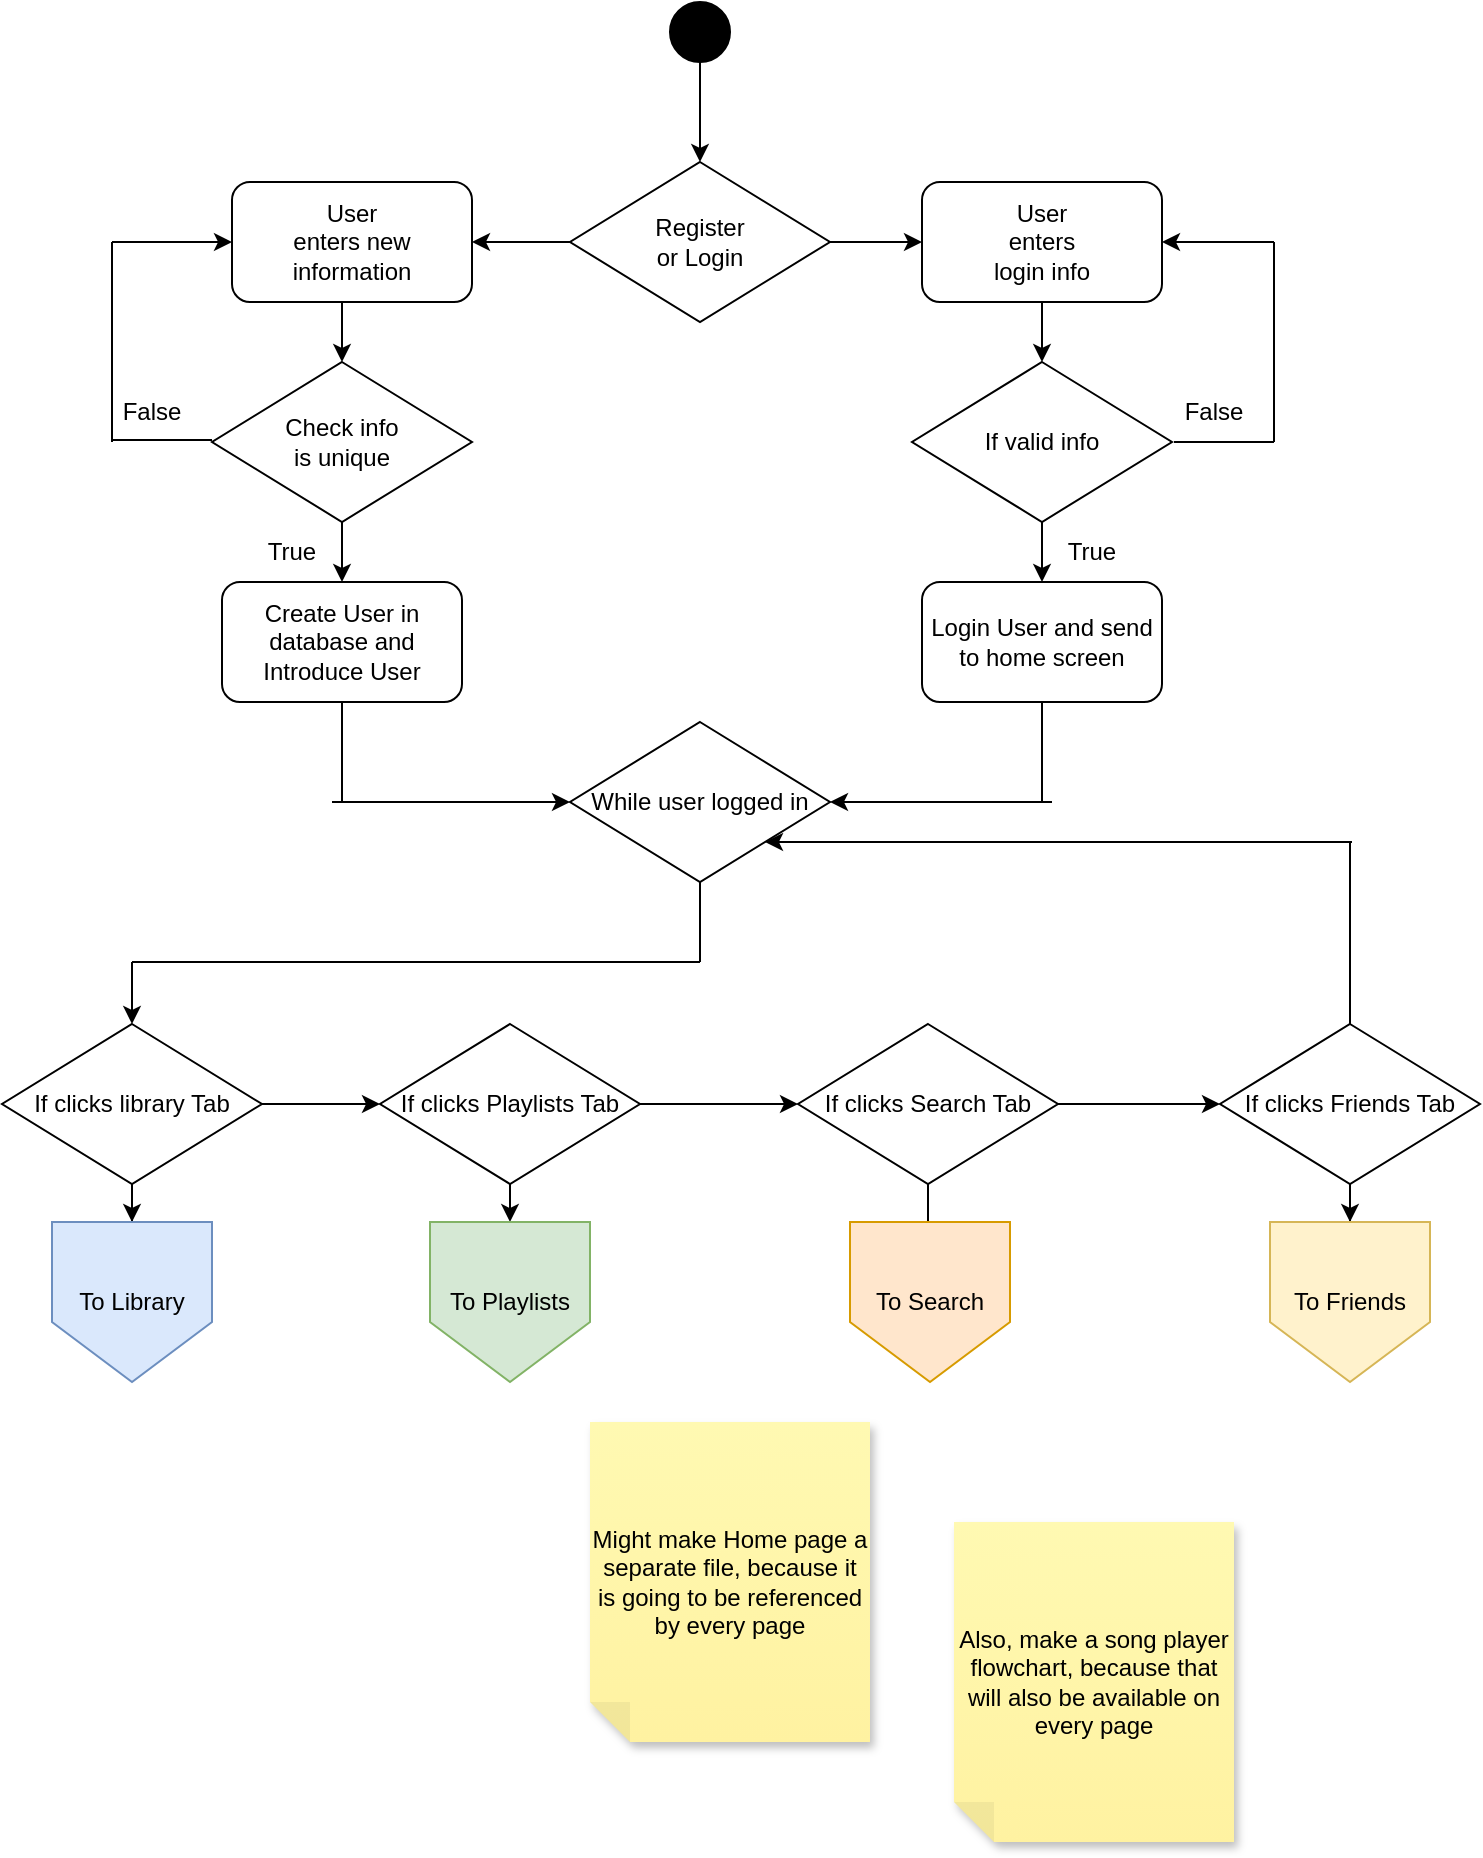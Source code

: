 <mxfile version="28.2.0">
  <diagram name="Page-1" id="OTZF2SW87jd2BYN3wRyS">
    <mxGraphModel dx="1158" dy="640" grid="1" gridSize="10" guides="1" tooltips="1" connect="1" arrows="1" fold="1" page="1" pageScale="1" pageWidth="827" pageHeight="1169" math="0" shadow="0">
      <root>
        <mxCell id="0" />
        <mxCell id="1" parent="0" />
        <mxCell id="JsTClda8z1s7_HaM9YSm-8" style="edgeStyle=orthogonalEdgeStyle;rounded=0;orthogonalLoop=1;jettySize=auto;html=1;entryX=0.5;entryY=0;entryDx=0;entryDy=0;" parent="1" source="JxnngDnGUZKltAQL_AIo-1" target="JsTClda8z1s7_HaM9YSm-6" edge="1">
          <mxGeometry relative="1" as="geometry" />
        </mxCell>
        <mxCell id="JxnngDnGUZKltAQL_AIo-1" value="" style="ellipse;whiteSpace=wrap;html=1;aspect=fixed;fillColor=#000000;" parent="1" vertex="1">
          <mxGeometry x="399" y="20" width="30" height="30" as="geometry" />
        </mxCell>
        <mxCell id="JxnngDnGUZKltAQL_AIo-6" style="edgeStyle=orthogonalEdgeStyle;rounded=0;orthogonalLoop=1;jettySize=auto;html=1;exitX=0.5;exitY=1;exitDx=0;exitDy=0;entryX=0.5;entryY=0;entryDx=0;entryDy=0;" parent="1" source="JxnngDnGUZKltAQL_AIo-2" target="JxnngDnGUZKltAQL_AIo-5" edge="1">
          <mxGeometry relative="1" as="geometry" />
        </mxCell>
        <mxCell id="JxnngDnGUZKltAQL_AIo-2" value="" style="rounded=1;whiteSpace=wrap;html=1;" parent="1" vertex="1">
          <mxGeometry x="525" y="110" width="120" height="60" as="geometry" />
        </mxCell>
        <mxCell id="JxnngDnGUZKltAQL_AIo-4" value="User enters login info" style="text;html=1;align=center;verticalAlign=middle;whiteSpace=wrap;rounded=0;" parent="1" vertex="1">
          <mxGeometry x="555" y="125" width="60" height="30" as="geometry" />
        </mxCell>
        <mxCell id="JsTClda8z1s7_HaM9YSm-28" style="edgeStyle=orthogonalEdgeStyle;rounded=0;orthogonalLoop=1;jettySize=auto;html=1;exitX=0.5;exitY=1;exitDx=0;exitDy=0;entryX=0.5;entryY=0;entryDx=0;entryDy=0;" parent="1" source="JxnngDnGUZKltAQL_AIo-5" target="JsTClda8z1s7_HaM9YSm-27" edge="1">
          <mxGeometry relative="1" as="geometry" />
        </mxCell>
        <mxCell id="JxnngDnGUZKltAQL_AIo-5" value="" style="rhombus;whiteSpace=wrap;html=1;" parent="1" vertex="1">
          <mxGeometry x="520" y="200" width="130" height="80" as="geometry" />
        </mxCell>
        <mxCell id="JxnngDnGUZKltAQL_AIo-7" value="If valid info" style="text;html=1;align=center;verticalAlign=middle;whiteSpace=wrap;rounded=0;" parent="1" vertex="1">
          <mxGeometry x="555" y="225" width="60" height="30" as="geometry" />
        </mxCell>
        <mxCell id="JsTClda8z1s7_HaM9YSm-1" value="" style="endArrow=none;html=1;rounded=0;" parent="1" edge="1">
          <mxGeometry width="50" height="50" relative="1" as="geometry">
            <mxPoint x="651" y="240" as="sourcePoint" />
            <mxPoint x="701" y="240" as="targetPoint" />
          </mxGeometry>
        </mxCell>
        <mxCell id="JsTClda8z1s7_HaM9YSm-2" value="" style="endArrow=none;html=1;rounded=0;exitX=1;exitY=1;exitDx=0;exitDy=0;" parent="1" source="JsTClda8z1s7_HaM9YSm-4" edge="1">
          <mxGeometry width="50" height="50" relative="1" as="geometry">
            <mxPoint x="701" y="250" as="sourcePoint" />
            <mxPoint x="701" y="140" as="targetPoint" />
          </mxGeometry>
        </mxCell>
        <mxCell id="JsTClda8z1s7_HaM9YSm-3" value="" style="endArrow=classic;html=1;rounded=0;entryX=1;entryY=0.5;entryDx=0;entryDy=0;" parent="1" target="JxnngDnGUZKltAQL_AIo-2" edge="1">
          <mxGeometry width="50" height="50" relative="1" as="geometry">
            <mxPoint x="701" y="140" as="sourcePoint" />
            <mxPoint x="751" y="120" as="targetPoint" />
          </mxGeometry>
        </mxCell>
        <mxCell id="JsTClda8z1s7_HaM9YSm-4" value="False" style="text;html=1;align=center;verticalAlign=middle;whiteSpace=wrap;rounded=0;" parent="1" vertex="1">
          <mxGeometry x="641" y="210" width="60" height="30" as="geometry" />
        </mxCell>
        <mxCell id="JsTClda8z1s7_HaM9YSm-5" value="True" style="text;html=1;align=center;verticalAlign=middle;whiteSpace=wrap;rounded=0;" parent="1" vertex="1">
          <mxGeometry x="580" y="280" width="60" height="30" as="geometry" />
        </mxCell>
        <mxCell id="JsTClda8z1s7_HaM9YSm-10" style="edgeStyle=orthogonalEdgeStyle;rounded=0;orthogonalLoop=1;jettySize=auto;html=1;exitX=1;exitY=0.5;exitDx=0;exitDy=0;entryX=0;entryY=0.5;entryDx=0;entryDy=0;" parent="1" source="JsTClda8z1s7_HaM9YSm-6" target="JxnngDnGUZKltAQL_AIo-2" edge="1">
          <mxGeometry relative="1" as="geometry" />
        </mxCell>
        <mxCell id="JsTClda8z1s7_HaM9YSm-24" style="edgeStyle=orthogonalEdgeStyle;rounded=0;orthogonalLoop=1;jettySize=auto;html=1;exitX=0;exitY=0.5;exitDx=0;exitDy=0;entryX=1;entryY=0.5;entryDx=0;entryDy=0;" parent="1" source="JsTClda8z1s7_HaM9YSm-6" target="JsTClda8z1s7_HaM9YSm-12" edge="1">
          <mxGeometry relative="1" as="geometry" />
        </mxCell>
        <mxCell id="JsTClda8z1s7_HaM9YSm-6" value="" style="rhombus;whiteSpace=wrap;html=1;" parent="1" vertex="1">
          <mxGeometry x="349" y="100" width="130" height="80" as="geometry" />
        </mxCell>
        <mxCell id="JsTClda8z1s7_HaM9YSm-9" value="Register or Login" style="text;html=1;align=center;verticalAlign=middle;whiteSpace=wrap;rounded=0;" parent="1" vertex="1">
          <mxGeometry x="384" y="125" width="60" height="30" as="geometry" />
        </mxCell>
        <mxCell id="JsTClda8z1s7_HaM9YSm-20" style="edgeStyle=orthogonalEdgeStyle;rounded=0;orthogonalLoop=1;jettySize=auto;html=1;exitX=0.5;exitY=1;exitDx=0;exitDy=0;entryX=0.5;entryY=0;entryDx=0;entryDy=0;" parent="1" source="JsTClda8z1s7_HaM9YSm-12" target="JsTClda8z1s7_HaM9YSm-15" edge="1">
          <mxGeometry relative="1" as="geometry" />
        </mxCell>
        <mxCell id="JsTClda8z1s7_HaM9YSm-12" value="" style="rounded=1;whiteSpace=wrap;html=1;" parent="1" vertex="1">
          <mxGeometry x="180" y="110" width="120" height="60" as="geometry" />
        </mxCell>
        <mxCell id="JsTClda8z1s7_HaM9YSm-14" value="User enters new information" style="text;html=1;align=center;verticalAlign=middle;whiteSpace=wrap;rounded=0;" parent="1" vertex="1">
          <mxGeometry x="210" y="125" width="60" height="30" as="geometry" />
        </mxCell>
        <mxCell id="JsTClda8z1s7_HaM9YSm-26" style="edgeStyle=orthogonalEdgeStyle;rounded=0;orthogonalLoop=1;jettySize=auto;html=1;exitX=0.5;exitY=1;exitDx=0;exitDy=0;entryX=0.5;entryY=0;entryDx=0;entryDy=0;" parent="1" source="JsTClda8z1s7_HaM9YSm-15" target="JsTClda8z1s7_HaM9YSm-25" edge="1">
          <mxGeometry relative="1" as="geometry" />
        </mxCell>
        <mxCell id="JsTClda8z1s7_HaM9YSm-15" value="" style="rhombus;whiteSpace=wrap;html=1;" parent="1" vertex="1">
          <mxGeometry x="170" y="200" width="130" height="80" as="geometry" />
        </mxCell>
        <mxCell id="JsTClda8z1s7_HaM9YSm-16" value="Check info is unique" style="text;html=1;align=center;verticalAlign=middle;whiteSpace=wrap;rounded=0;" parent="1" vertex="1">
          <mxGeometry x="205" y="225" width="60" height="30" as="geometry" />
        </mxCell>
        <mxCell id="JsTClda8z1s7_HaM9YSm-17" value="" style="endArrow=none;html=1;rounded=0;" parent="1" edge="1">
          <mxGeometry width="50" height="50" relative="1" as="geometry">
            <mxPoint x="120" y="239" as="sourcePoint" />
            <mxPoint x="170" y="239" as="targetPoint" />
          </mxGeometry>
        </mxCell>
        <mxCell id="JsTClda8z1s7_HaM9YSm-18" value="False" style="text;html=1;align=center;verticalAlign=middle;whiteSpace=wrap;rounded=0;" parent="1" vertex="1">
          <mxGeometry x="110" y="210" width="60" height="30" as="geometry" />
        </mxCell>
        <mxCell id="JsTClda8z1s7_HaM9YSm-19" value="True" style="text;html=1;align=center;verticalAlign=middle;whiteSpace=wrap;rounded=0;" parent="1" vertex="1">
          <mxGeometry x="180" y="280" width="60" height="30" as="geometry" />
        </mxCell>
        <mxCell id="JsTClda8z1s7_HaM9YSm-21" value="" style="endArrow=none;html=1;rounded=0;" parent="1" edge="1">
          <mxGeometry width="50" height="50" relative="1" as="geometry">
            <mxPoint x="120" y="240" as="sourcePoint" />
            <mxPoint x="120" y="140" as="targetPoint" />
          </mxGeometry>
        </mxCell>
        <mxCell id="JsTClda8z1s7_HaM9YSm-22" value="" style="endArrow=classic;html=1;rounded=0;entryX=0;entryY=0.5;entryDx=0;entryDy=0;" parent="1" target="JsTClda8z1s7_HaM9YSm-12" edge="1">
          <mxGeometry width="50" height="50" relative="1" as="geometry">
            <mxPoint x="120" y="140" as="sourcePoint" />
            <mxPoint x="180" y="120" as="targetPoint" />
          </mxGeometry>
        </mxCell>
        <mxCell id="JsTClda8z1s7_HaM9YSm-25" value="Create User in database and Introduce User" style="rounded=1;whiteSpace=wrap;html=1;" parent="1" vertex="1">
          <mxGeometry x="175" y="310" width="120" height="60" as="geometry" />
        </mxCell>
        <mxCell id="JsTClda8z1s7_HaM9YSm-27" value="Login User and send to home screen" style="rounded=1;whiteSpace=wrap;html=1;" parent="1" vertex="1">
          <mxGeometry x="525" y="310" width="120" height="60" as="geometry" />
        </mxCell>
        <mxCell id="ISL3LFxXbaxIs8x1Z1HF-2" value="While user logged in" style="rhombus;whiteSpace=wrap;html=1;" vertex="1" parent="1">
          <mxGeometry x="349" y="380" width="130" height="80" as="geometry" />
        </mxCell>
        <mxCell id="ISL3LFxXbaxIs8x1Z1HF-4" value="" style="endArrow=classic;html=1;rounded=0;entryX=1;entryY=0.5;entryDx=0;entryDy=0;" edge="1" parent="1" target="ISL3LFxXbaxIs8x1Z1HF-2">
          <mxGeometry width="50" height="50" relative="1" as="geometry">
            <mxPoint x="590" y="420" as="sourcePoint" />
            <mxPoint x="570" y="395" as="targetPoint" />
          </mxGeometry>
        </mxCell>
        <mxCell id="ISL3LFxXbaxIs8x1Z1HF-14" value="" style="endArrow=none;html=1;rounded=0;entryX=0.5;entryY=1;entryDx=0;entryDy=0;" edge="1" parent="1" target="JsTClda8z1s7_HaM9YSm-27">
          <mxGeometry width="50" height="50" relative="1" as="geometry">
            <mxPoint x="585" y="420" as="sourcePoint" />
            <mxPoint x="594.96" y="380" as="targetPoint" />
          </mxGeometry>
        </mxCell>
        <mxCell id="ISL3LFxXbaxIs8x1Z1HF-15" value="" style="endArrow=none;html=1;rounded=0;entryX=0.5;entryY=1;entryDx=0;entryDy=0;" edge="1" parent="1" target="JsTClda8z1s7_HaM9YSm-25">
          <mxGeometry width="50" height="50" relative="1" as="geometry">
            <mxPoint x="235" y="420" as="sourcePoint" />
            <mxPoint x="265" y="380" as="targetPoint" />
          </mxGeometry>
        </mxCell>
        <mxCell id="ISL3LFxXbaxIs8x1Z1HF-16" value="" style="endArrow=classic;html=1;rounded=0;entryX=0;entryY=0.5;entryDx=0;entryDy=0;" edge="1" parent="1">
          <mxGeometry width="50" height="50" relative="1" as="geometry">
            <mxPoint x="230" y="420" as="sourcePoint" />
            <mxPoint x="349" y="420" as="targetPoint" />
          </mxGeometry>
        </mxCell>
        <mxCell id="ISL3LFxXbaxIs8x1Z1HF-30" value="" style="edgeStyle=orthogonalEdgeStyle;rounded=0;orthogonalLoop=1;jettySize=auto;html=1;" edge="1" parent="1" source="ISL3LFxXbaxIs8x1Z1HF-18" target="ISL3LFxXbaxIs8x1Z1HF-23">
          <mxGeometry relative="1" as="geometry" />
        </mxCell>
        <mxCell id="ISL3LFxXbaxIs8x1Z1HF-42" value="" style="edgeStyle=orthogonalEdgeStyle;rounded=0;orthogonalLoop=1;jettySize=auto;html=1;" edge="1" parent="1" source="ISL3LFxXbaxIs8x1Z1HF-18" target="ISL3LFxXbaxIs8x1Z1HF-41">
          <mxGeometry relative="1" as="geometry" />
        </mxCell>
        <mxCell id="ISL3LFxXbaxIs8x1Z1HF-18" value="If clicks library Tab" style="rhombus;whiteSpace=wrap;html=1;" vertex="1" parent="1">
          <mxGeometry x="65" y="531" width="130" height="80" as="geometry" />
        </mxCell>
        <mxCell id="ISL3LFxXbaxIs8x1Z1HF-19" value="" style="endArrow=none;html=1;rounded=0;entryX=0.5;entryY=1;entryDx=0;entryDy=0;" edge="1" parent="1" target="ISL3LFxXbaxIs8x1Z1HF-2">
          <mxGeometry width="50" height="50" relative="1" as="geometry">
            <mxPoint x="414" y="500" as="sourcePoint" />
            <mxPoint x="540" y="500" as="targetPoint" />
          </mxGeometry>
        </mxCell>
        <mxCell id="ISL3LFxXbaxIs8x1Z1HF-20" value="" style="endArrow=none;html=1;rounded=0;" edge="1" parent="1">
          <mxGeometry width="50" height="50" relative="1" as="geometry">
            <mxPoint x="130" y="500" as="sourcePoint" />
            <mxPoint x="414" y="500" as="targetPoint" />
          </mxGeometry>
        </mxCell>
        <mxCell id="ISL3LFxXbaxIs8x1Z1HF-22" value="" style="edgeStyle=none;orthogonalLoop=1;jettySize=auto;html=1;rounded=0;entryX=0.5;entryY=0;entryDx=0;entryDy=0;" edge="1" parent="1" target="ISL3LFxXbaxIs8x1Z1HF-18">
          <mxGeometry width="80" relative="1" as="geometry">
            <mxPoint x="130" y="500" as="sourcePoint" />
            <mxPoint x="380" y="540" as="targetPoint" />
            <Array as="points" />
          </mxGeometry>
        </mxCell>
        <mxCell id="ISL3LFxXbaxIs8x1Z1HF-29" value="" style="edgeStyle=orthogonalEdgeStyle;rounded=0;orthogonalLoop=1;jettySize=auto;html=1;" edge="1" parent="1" source="ISL3LFxXbaxIs8x1Z1HF-23" target="ISL3LFxXbaxIs8x1Z1HF-28">
          <mxGeometry relative="1" as="geometry" />
        </mxCell>
        <mxCell id="ISL3LFxXbaxIs8x1Z1HF-44" style="edgeStyle=orthogonalEdgeStyle;rounded=0;orthogonalLoop=1;jettySize=auto;html=1;exitX=0.5;exitY=1;exitDx=0;exitDy=0;entryX=0.5;entryY=0;entryDx=0;entryDy=0;" edge="1" parent="1" source="ISL3LFxXbaxIs8x1Z1HF-23" target="ISL3LFxXbaxIs8x1Z1HF-43">
          <mxGeometry relative="1" as="geometry" />
        </mxCell>
        <mxCell id="ISL3LFxXbaxIs8x1Z1HF-23" value="If clicks Playlists Tab" style="rhombus;whiteSpace=wrap;html=1;" vertex="1" parent="1">
          <mxGeometry x="254" y="531" width="130" height="80" as="geometry" />
        </mxCell>
        <mxCell id="ISL3LFxXbaxIs8x1Z1HF-32" value="" style="edgeStyle=orthogonalEdgeStyle;rounded=0;orthogonalLoop=1;jettySize=auto;html=1;" edge="1" parent="1" source="ISL3LFxXbaxIs8x1Z1HF-28" target="ISL3LFxXbaxIs8x1Z1HF-31">
          <mxGeometry relative="1" as="geometry" />
        </mxCell>
        <mxCell id="ISL3LFxXbaxIs8x1Z1HF-46" value="" style="edgeStyle=orthogonalEdgeStyle;rounded=0;orthogonalLoop=1;jettySize=auto;html=1;" edge="1" parent="1" source="ISL3LFxXbaxIs8x1Z1HF-28" target="ISL3LFxXbaxIs8x1Z1HF-45">
          <mxGeometry relative="1" as="geometry" />
        </mxCell>
        <mxCell id="ISL3LFxXbaxIs8x1Z1HF-28" value="If clicks Search Tab" style="rhombus;whiteSpace=wrap;html=1;" vertex="1" parent="1">
          <mxGeometry x="463" y="531" width="130" height="80" as="geometry" />
        </mxCell>
        <mxCell id="ISL3LFxXbaxIs8x1Z1HF-48" value="" style="edgeStyle=orthogonalEdgeStyle;rounded=0;orthogonalLoop=1;jettySize=auto;html=1;" edge="1" parent="1" source="ISL3LFxXbaxIs8x1Z1HF-31" target="ISL3LFxXbaxIs8x1Z1HF-47">
          <mxGeometry relative="1" as="geometry" />
        </mxCell>
        <mxCell id="ISL3LFxXbaxIs8x1Z1HF-31" value="If clicks Friends Tab" style="rhombus;whiteSpace=wrap;html=1;" vertex="1" parent="1">
          <mxGeometry x="674" y="531" width="130" height="80" as="geometry" />
        </mxCell>
        <mxCell id="ISL3LFxXbaxIs8x1Z1HF-33" value="" style="endArrow=none;html=1;rounded=0;entryX=0.5;entryY=0;entryDx=0;entryDy=0;" edge="1" parent="1" target="ISL3LFxXbaxIs8x1Z1HF-31">
          <mxGeometry width="50" height="50" relative="1" as="geometry">
            <mxPoint x="739" y="440" as="sourcePoint" />
            <mxPoint x="724" y="481" as="targetPoint" />
          </mxGeometry>
        </mxCell>
        <mxCell id="ISL3LFxXbaxIs8x1Z1HF-34" value="" style="endArrow=classic;html=1;rounded=0;entryX=1;entryY=1;entryDx=0;entryDy=0;" edge="1" parent="1" target="ISL3LFxXbaxIs8x1Z1HF-2">
          <mxGeometry width="50" height="50" relative="1" as="geometry">
            <mxPoint x="740" y="440" as="sourcePoint" />
            <mxPoint x="674" y="460" as="targetPoint" />
          </mxGeometry>
        </mxCell>
        <mxCell id="ISL3LFxXbaxIs8x1Z1HF-41" value="To Library" style="shape=offPageConnector;whiteSpace=wrap;html=1;direction=east;fillColor=#dae8fc;strokeColor=#6c8ebf;" vertex="1" parent="1">
          <mxGeometry x="90" y="630" width="80" height="80" as="geometry" />
        </mxCell>
        <mxCell id="ISL3LFxXbaxIs8x1Z1HF-43" value="To Playlists" style="shape=offPageConnector;whiteSpace=wrap;html=1;direction=east;fillColor=#d5e8d4;strokeColor=#82b366;" vertex="1" parent="1">
          <mxGeometry x="279" y="630" width="80" height="80" as="geometry" />
        </mxCell>
        <mxCell id="ISL3LFxXbaxIs8x1Z1HF-45" value="To Search" style="shape=offPageConnector;whiteSpace=wrap;html=1;direction=east;fillColor=#ffe6cc;strokeColor=#d79b00;" vertex="1" parent="1">
          <mxGeometry x="489" y="630" width="80" height="80" as="geometry" />
        </mxCell>
        <mxCell id="ISL3LFxXbaxIs8x1Z1HF-47" value="To Friends" style="shape=offPageConnector;whiteSpace=wrap;html=1;direction=east;fillColor=#fff2cc;strokeColor=#d6b656;" vertex="1" parent="1">
          <mxGeometry x="699" y="630" width="80" height="80" as="geometry" />
        </mxCell>
        <mxCell id="ISL3LFxXbaxIs8x1Z1HF-53" value="Might make Home page a separate file, because it is going to be referenced by every page" style="shape=note;whiteSpace=wrap;html=1;backgroundOutline=1;fontColor=#000000;darkOpacity=0.05;fillColor=#FFF9B2;strokeColor=none;fillStyle=solid;direction=west;gradientDirection=north;gradientColor=#FFF2A1;shadow=1;size=20;pointerEvents=1;" vertex="1" parent="1">
          <mxGeometry x="359" y="730" width="140" height="160" as="geometry" />
        </mxCell>
        <mxCell id="ISL3LFxXbaxIs8x1Z1HF-55" value="Also, make a song player flowchart, because that will also be available on every page" style="shape=note;whiteSpace=wrap;html=1;backgroundOutline=1;fontColor=#000000;darkOpacity=0.05;fillColor=#FFF9B2;strokeColor=none;fillStyle=solid;direction=west;gradientDirection=north;gradientColor=#FFF2A1;shadow=1;size=20;pointerEvents=1;" vertex="1" parent="1">
          <mxGeometry x="541" y="780" width="140" height="160" as="geometry" />
        </mxCell>
      </root>
    </mxGraphModel>
  </diagram>
</mxfile>
